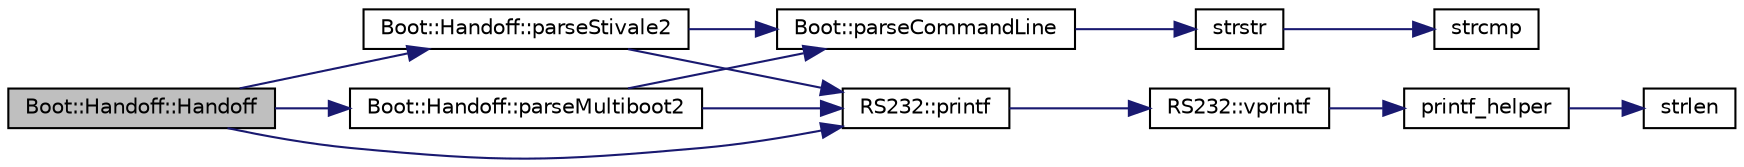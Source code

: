 digraph "Boot::Handoff::Handoff"
{
 // LATEX_PDF_SIZE
  edge [fontname="Helvetica",fontsize="10",labelfontname="Helvetica",labelfontsize="10"];
  node [fontname="Helvetica",fontsize="10",shape=record];
  rankdir="LR";
  Node1 [label="Boot::Handoff::Handoff",height=0.2,width=0.4,color="black", fillcolor="grey75", style="filled", fontcolor="black",tooltip=" "];
  Node1 -> Node2 [color="midnightblue",fontsize="10",style="solid",fontname="Helvetica"];
  Node2 [label="Boot::Handoff::parseMultiboot2",height=0.2,width=0.4,color="black", fillcolor="white", style="filled",URL="$df/d70/class_boot_1_1_handoff.html#a660bc107223f5e3bf5b8c4604fed265c",tooltip=" "];
  Node2 -> Node3 [color="midnightblue",fontsize="10",style="solid",fontname="Helvetica"];
  Node3 [label="Boot::parseCommandLine",height=0.2,width=0.4,color="black", fillcolor="white", style="filled",URL="$da/d80/namespace_boot.html#a06e63f208a6743c77e14c9428a7446c9",tooltip="Parse a command line for registered arguments."];
  Node3 -> Node4 [color="midnightblue",fontsize="10",style="solid",fontname="Helvetica"];
  Node4 [label="strstr",height=0.2,width=0.4,color="black", fillcolor="white", style="filled",URL="$d5/d24/string_8cpp.html#ae1e87cf0776db5e2c3f9350b61e56000",tooltip="Locates a substring (needle) within a containing string (haystack)"];
  Node4 -> Node5 [color="midnightblue",fontsize="10",style="solid",fontname="Helvetica"];
  Node5 [label="strcmp",height=0.2,width=0.4,color="black", fillcolor="white", style="filled",URL="$d5/d24/string_8cpp.html#a11bd144d7d44914099a3aeddf1c8567d",tooltip="Compares two strings."];
  Node2 -> Node6 [color="midnightblue",fontsize="10",style="solid",fontname="Helvetica"];
  Node6 [label="RS232::printf",height=0.2,width=0.4,color="black", fillcolor="white", style="filled",URL="$d7/d75/namespace_r_s232.html#a394b7ac1c601a47c2881a460eb41171a",tooltip="Prints a formatted string to serial output."];
  Node6 -> Node7 [color="midnightblue",fontsize="10",style="solid",fontname="Helvetica"];
  Node7 [label="RS232::vprintf",height=0.2,width=0.4,color="black", fillcolor="white", style="filled",URL="$d7/d75/namespace_r_s232.html#a04a4582da3c891beaa849f3ce2189975",tooltip="Prints a formatted string to serial output using a va_list of arguments."];
  Node7 -> Node8 [color="midnightblue",fontsize="10",style="solid",fontname="Helvetica"];
  Node8 [label="printf_helper",height=0.2,width=0.4,color="black", fillcolor="white", style="filled",URL="$d4/d64/printf_8cpp.html#a85a2fff114bf015eba22a1dc163bf1ba",tooltip="Perform all printf operations on the format string using the provided argument list and uses the call..."];
  Node8 -> Node9 [color="midnightblue",fontsize="10",style="solid",fontname="Helvetica"];
  Node9 [label="strlen",height=0.2,width=0.4,color="black", fillcolor="white", style="filled",URL="$d5/d24/string_8cpp.html#a2dee044e4e667b5b789b493abd21cfa4",tooltip="Returns the length of a string."];
  Node1 -> Node10 [color="midnightblue",fontsize="10",style="solid",fontname="Helvetica"];
  Node10 [label="Boot::Handoff::parseStivale2",height=0.2,width=0.4,color="black", fillcolor="white", style="filled",URL="$df/d70/class_boot_1_1_handoff.html#aa2d1c752220db05f3602f99d07d0dca3",tooltip=" "];
  Node10 -> Node3 [color="midnightblue",fontsize="10",style="solid",fontname="Helvetica"];
  Node10 -> Node6 [color="midnightblue",fontsize="10",style="solid",fontname="Helvetica"];
  Node1 -> Node6 [color="midnightblue",fontsize="10",style="solid",fontname="Helvetica"];
}
